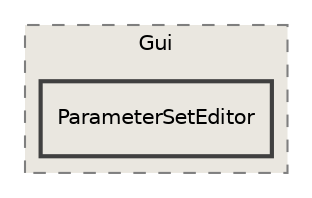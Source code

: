 digraph "/home/runner/work/Radium-Engine/Radium-Engine/src/Radium-Engine/src/Gui/ParameterSetEditor"
{
 // INTERACTIVE_SVG=YES
 // LATEX_PDF_SIZE
  edge [fontname="Helvetica",fontsize="10",labelfontname="Helvetica",labelfontsize="10"];
  node [fontname="Helvetica",fontsize="10",shape=record];
  compound=true
  subgraph clusterdir_b5ac5e964c12a6b13a9d28feb9f3d3ed {
    graph [ bgcolor="#eae7e0", pencolor="grey50", style="filled,dashed,", label="Gui", fontname="Helvetica", fontsize="10", URL="dir_b5ac5e964c12a6b13a9d28feb9f3d3ed.html"]
  dir_1b085ac455d4b720a87f247a1589c31f [shape=box, label="ParameterSetEditor", style="filled,bold,", fillcolor="#eae7e0", color="grey25", URL="dir_1b085ac455d4b720a87f247a1589c31f.html"];
  }
}
